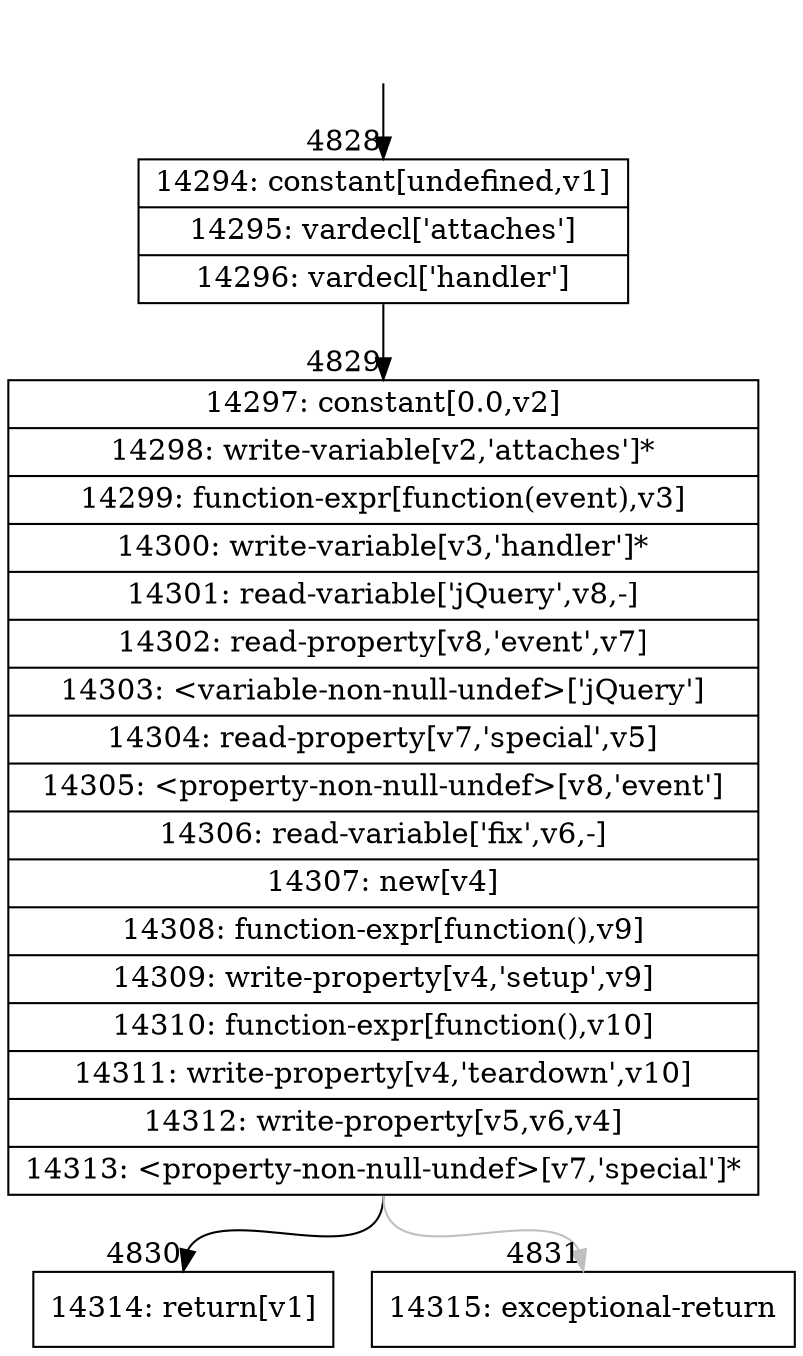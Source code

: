 digraph {
rankdir="TD"
BB_entry300[shape=none,label=""];
BB_entry300 -> BB4828 [tailport=s, headport=n, headlabel="    4828"]
BB4828 [shape=record label="{14294: constant[undefined,v1]|14295: vardecl['attaches']|14296: vardecl['handler']}" ] 
BB4828 -> BB4829 [tailport=s, headport=n, headlabel="      4829"]
BB4829 [shape=record label="{14297: constant[0.0,v2]|14298: write-variable[v2,'attaches']*|14299: function-expr[function(event),v3]|14300: write-variable[v3,'handler']*|14301: read-variable['jQuery',v8,-]|14302: read-property[v8,'event',v7]|14303: \<variable-non-null-undef\>['jQuery']|14304: read-property[v7,'special',v5]|14305: \<property-non-null-undef\>[v8,'event']|14306: read-variable['fix',v6,-]|14307: new[v4]|14308: function-expr[function(),v9]|14309: write-property[v4,'setup',v9]|14310: function-expr[function(),v10]|14311: write-property[v4,'teardown',v10]|14312: write-property[v5,v6,v4]|14313: \<property-non-null-undef\>[v7,'special']*}" ] 
BB4829 -> BB4830 [tailport=s, headport=n, headlabel="      4830"]
BB4829 -> BB4831 [tailport=s, headport=n, color=gray, headlabel="      4831"]
BB4830 [shape=record label="{14314: return[v1]}" ] 
BB4831 [shape=record label="{14315: exceptional-return}" ] 
}
